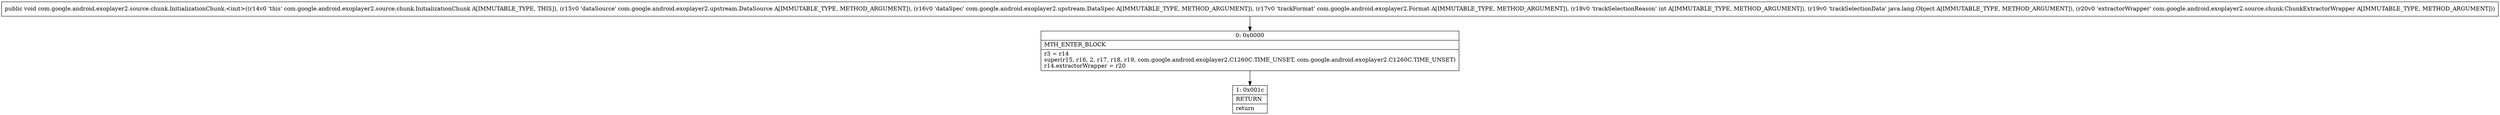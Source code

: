 digraph "CFG forcom.google.android.exoplayer2.source.chunk.InitializationChunk.\<init\>(Lcom\/google\/android\/exoplayer2\/upstream\/DataSource;Lcom\/google\/android\/exoplayer2\/upstream\/DataSpec;Lcom\/google\/android\/exoplayer2\/Format;ILjava\/lang\/Object;Lcom\/google\/android\/exoplayer2\/source\/chunk\/ChunkExtractorWrapper;)V" {
Node_0 [shape=record,label="{0\:\ 0x0000|MTH_ENTER_BLOCK\l|r3 = r14\lsuper(r15, r16, 2, r17, r18, r19, com.google.android.exoplayer2.C1260C.TIME_UNSET, com.google.android.exoplayer2.C1260C.TIME_UNSET)\lr14.extractorWrapper = r20\l}"];
Node_1 [shape=record,label="{1\:\ 0x001c|RETURN\l|return\l}"];
MethodNode[shape=record,label="{public void com.google.android.exoplayer2.source.chunk.InitializationChunk.\<init\>((r14v0 'this' com.google.android.exoplayer2.source.chunk.InitializationChunk A[IMMUTABLE_TYPE, THIS]), (r15v0 'dataSource' com.google.android.exoplayer2.upstream.DataSource A[IMMUTABLE_TYPE, METHOD_ARGUMENT]), (r16v0 'dataSpec' com.google.android.exoplayer2.upstream.DataSpec A[IMMUTABLE_TYPE, METHOD_ARGUMENT]), (r17v0 'trackFormat' com.google.android.exoplayer2.Format A[IMMUTABLE_TYPE, METHOD_ARGUMENT]), (r18v0 'trackSelectionReason' int A[IMMUTABLE_TYPE, METHOD_ARGUMENT]), (r19v0 'trackSelectionData' java.lang.Object A[IMMUTABLE_TYPE, METHOD_ARGUMENT]), (r20v0 'extractorWrapper' com.google.android.exoplayer2.source.chunk.ChunkExtractorWrapper A[IMMUTABLE_TYPE, METHOD_ARGUMENT])) }"];
MethodNode -> Node_0;
Node_0 -> Node_1;
}

